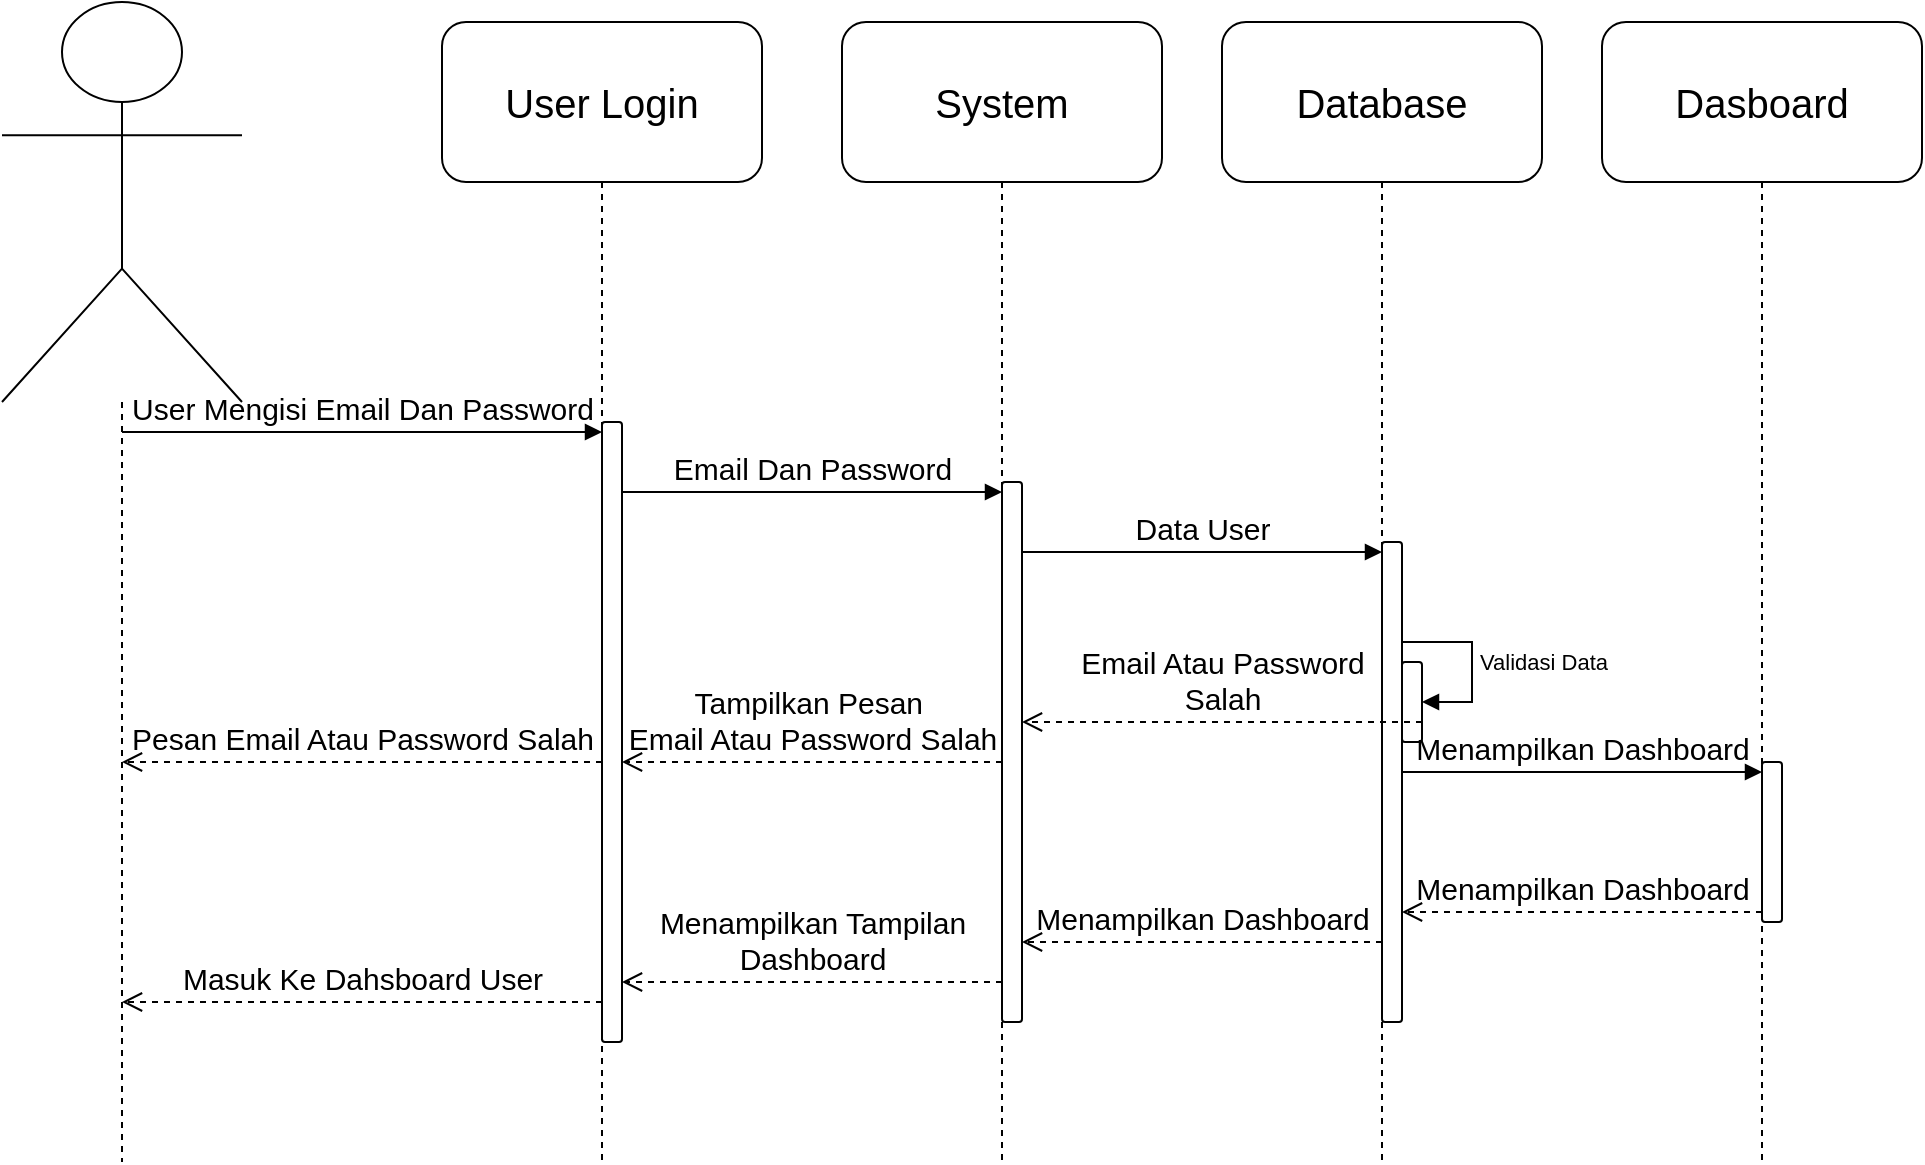 <mxfile version="22.1.16" type="github">
  <diagram name="Page-1" id="13e1069c-82ec-6db2-03f1-153e76fe0fe0">
    <mxGraphModel dx="2474" dy="1309" grid="1" gridSize="10" guides="1" tooltips="1" connect="1" arrows="1" fold="1" page="1" pageScale="1" pageWidth="1100" pageHeight="850" background="none" math="0" shadow="0">
      <root>
        <mxCell id="0" />
        <mxCell id="1" parent="0" />
        <mxCell id="xn0ObYfhN3N2uXmXBi_e-1" value="" style="shape=umlLifeline;perimeter=lifelinePerimeter;whiteSpace=wrap;html=1;container=1;dropTarget=0;collapsible=0;recursiveResize=0;outlineConnect=0;portConstraint=eastwest;newEdgeStyle={&quot;curved&quot;:0,&quot;rounded&quot;:0};participant=umlActor;size=200;labelBackgroundColor=none;rounded=1;" vertex="1" parent="1">
          <mxGeometry x="40" y="30" width="120" height="580" as="geometry" />
        </mxCell>
        <mxCell id="xn0ObYfhN3N2uXmXBi_e-2" value="&lt;font style=&quot;font-size: 20px;&quot;&gt;User Login&lt;/font&gt;" style="shape=umlLifeline;perimeter=lifelinePerimeter;whiteSpace=wrap;html=1;container=1;dropTarget=0;collapsible=0;recursiveResize=0;outlineConnect=0;portConstraint=eastwest;newEdgeStyle={&quot;curved&quot;:0,&quot;rounded&quot;:0};size=80;labelBackgroundColor=none;rounded=1;" vertex="1" parent="1">
          <mxGeometry x="260" y="40" width="160" height="570" as="geometry" />
        </mxCell>
        <mxCell id="xn0ObYfhN3N2uXmXBi_e-8" value="" style="html=1;points=[[0,0,0,0,5],[0,1,0,0,-5],[1,0,0,0,5],[1,1,0,0,-5]];perimeter=orthogonalPerimeter;outlineConnect=0;targetShapes=umlLifeline;portConstraint=eastwest;newEdgeStyle={&quot;curved&quot;:0,&quot;rounded&quot;:0};labelBackgroundColor=none;rounded=1;" vertex="1" parent="xn0ObYfhN3N2uXmXBi_e-2">
          <mxGeometry x="80" y="200" width="10" height="310" as="geometry" />
        </mxCell>
        <mxCell id="xn0ObYfhN3N2uXmXBi_e-3" value="&lt;span style=&quot;font-size: 20px;&quot;&gt;System&lt;/span&gt;" style="shape=umlLifeline;perimeter=lifelinePerimeter;whiteSpace=wrap;html=1;container=1;dropTarget=0;collapsible=0;recursiveResize=0;outlineConnect=0;portConstraint=eastwest;newEdgeStyle={&quot;curved&quot;:0,&quot;rounded&quot;:0};size=80;labelBackgroundColor=none;rounded=1;" vertex="1" parent="1">
          <mxGeometry x="460" y="40" width="160" height="570" as="geometry" />
        </mxCell>
        <mxCell id="xn0ObYfhN3N2uXmXBi_e-11" value="" style="html=1;points=[[0,0,0,0,5],[0,1,0,0,-5],[1,0,0,0,5],[1,1,0,0,-5]];perimeter=orthogonalPerimeter;outlineConnect=0;targetShapes=umlLifeline;portConstraint=eastwest;newEdgeStyle={&quot;curved&quot;:0,&quot;rounded&quot;:0};labelBackgroundColor=none;rounded=1;" vertex="1" parent="xn0ObYfhN3N2uXmXBi_e-3">
          <mxGeometry x="80" y="230" width="10" height="270" as="geometry" />
        </mxCell>
        <mxCell id="xn0ObYfhN3N2uXmXBi_e-4" value="&lt;span style=&quot;font-size: 20px;&quot;&gt;Database&lt;/span&gt;" style="shape=umlLifeline;perimeter=lifelinePerimeter;whiteSpace=wrap;html=1;container=1;dropTarget=0;collapsible=0;recursiveResize=0;outlineConnect=0;portConstraint=eastwest;newEdgeStyle={&quot;curved&quot;:0,&quot;rounded&quot;:0};size=80;labelBackgroundColor=none;rounded=1;" vertex="1" parent="1">
          <mxGeometry x="650" y="40" width="160" height="570" as="geometry" />
        </mxCell>
        <mxCell id="xn0ObYfhN3N2uXmXBi_e-14" value="" style="html=1;points=[[0,0,0,0,5],[0,1,0,0,-5],[1,0,0,0,5],[1,1,0,0,-5]];perimeter=orthogonalPerimeter;outlineConnect=0;targetShapes=umlLifeline;portConstraint=eastwest;newEdgeStyle={&quot;curved&quot;:0,&quot;rounded&quot;:0};labelBackgroundColor=none;rounded=1;" vertex="1" parent="xn0ObYfhN3N2uXmXBi_e-4">
          <mxGeometry x="80" y="260" width="10" height="240" as="geometry" />
        </mxCell>
        <mxCell id="xn0ObYfhN3N2uXmXBi_e-17" value="" style="html=1;points=[[0,0,0,0,5],[0,1,0,0,-5],[1,0,0,0,5],[1,1,0,0,-5]];perimeter=orthogonalPerimeter;outlineConnect=0;targetShapes=umlLifeline;portConstraint=eastwest;newEdgeStyle={&quot;curved&quot;:0,&quot;rounded&quot;:0};labelBackgroundColor=none;rounded=1;" vertex="1" parent="xn0ObYfhN3N2uXmXBi_e-4">
          <mxGeometry x="90" y="320" width="10" height="40" as="geometry" />
        </mxCell>
        <mxCell id="xn0ObYfhN3N2uXmXBi_e-18" value="Validasi Data" style="html=1;align=left;spacingLeft=2;endArrow=block;rounded=1;edgeStyle=orthogonalEdgeStyle;curved=0;rounded=0;labelBackgroundColor=none;fontColor=default;" edge="1" target="xn0ObYfhN3N2uXmXBi_e-17" parent="xn0ObYfhN3N2uXmXBi_e-4" source="xn0ObYfhN3N2uXmXBi_e-14">
          <mxGeometry relative="1" as="geometry">
            <mxPoint x="95" y="300" as="sourcePoint" />
            <Array as="points">
              <mxPoint x="125" y="310" />
              <mxPoint x="125" y="340" />
            </Array>
          </mxGeometry>
        </mxCell>
        <mxCell id="xn0ObYfhN3N2uXmXBi_e-5" value="&lt;span style=&quot;font-size: 20px;&quot;&gt;Dasboard&lt;/span&gt;" style="shape=umlLifeline;perimeter=lifelinePerimeter;whiteSpace=wrap;html=1;container=1;dropTarget=0;collapsible=0;recursiveResize=0;outlineConnect=0;portConstraint=eastwest;newEdgeStyle={&quot;curved&quot;:0,&quot;rounded&quot;:0};size=80;labelBackgroundColor=none;rounded=1;" vertex="1" parent="1">
          <mxGeometry x="840" y="40" width="160" height="570" as="geometry" />
        </mxCell>
        <mxCell id="xn0ObYfhN3N2uXmXBi_e-25" value="" style="html=1;points=[[0,0,0,0,5],[0,1,0,0,-5],[1,0,0,0,5],[1,1,0,0,-5]];perimeter=orthogonalPerimeter;outlineConnect=0;targetShapes=umlLifeline;portConstraint=eastwest;newEdgeStyle={&quot;curved&quot;:0,&quot;rounded&quot;:0};labelBackgroundColor=none;rounded=1;" vertex="1" parent="xn0ObYfhN3N2uXmXBi_e-5">
          <mxGeometry x="80" y="370" width="10" height="80" as="geometry" />
        </mxCell>
        <mxCell id="xn0ObYfhN3N2uXmXBi_e-9" value="&lt;font style=&quot;font-size: 15px;&quot;&gt;User Mengisi Email Dan Password&lt;/font&gt;" style="html=1;verticalAlign=bottom;endArrow=block;curved=0;rounded=1;entryX=0;entryY=0;entryDx=0;entryDy=5;labelBackgroundColor=none;fontColor=default;" edge="1" target="xn0ObYfhN3N2uXmXBi_e-8" parent="1" source="xn0ObYfhN3N2uXmXBi_e-1">
          <mxGeometry relative="1" as="geometry">
            <mxPoint x="270" y="245" as="sourcePoint" />
          </mxGeometry>
        </mxCell>
        <mxCell id="xn0ObYfhN3N2uXmXBi_e-12" value="&lt;font style=&quot;font-size: 15px;&quot;&gt;Email Dan Password&lt;/font&gt;" style="html=1;verticalAlign=bottom;endArrow=block;curved=0;rounded=1;entryX=0;entryY=0;entryDx=0;entryDy=5;labelBackgroundColor=none;fontColor=default;" edge="1" target="xn0ObYfhN3N2uXmXBi_e-11" parent="1" source="xn0ObYfhN3N2uXmXBi_e-8">
          <mxGeometry relative="1" as="geometry">
            <mxPoint x="380" y="275" as="sourcePoint" />
          </mxGeometry>
        </mxCell>
        <mxCell id="xn0ObYfhN3N2uXmXBi_e-15" value="&lt;font style=&quot;font-size: 15px;&quot;&gt;Data User&lt;/font&gt;" style="html=1;verticalAlign=bottom;endArrow=block;curved=0;rounded=1;entryX=0;entryY=0;entryDx=0;entryDy=5;labelBackgroundColor=none;fontColor=default;" edge="1" target="xn0ObYfhN3N2uXmXBi_e-14" parent="1" source="xn0ObYfhN3N2uXmXBi_e-11">
          <mxGeometry relative="1" as="geometry">
            <mxPoint x="660" y="305" as="sourcePoint" />
          </mxGeometry>
        </mxCell>
        <mxCell id="xn0ObYfhN3N2uXmXBi_e-19" value="&lt;font style=&quot;font-size: 15px;&quot;&gt;Email Atau Password&lt;br&gt;Salah&lt;/font&gt;" style="html=1;verticalAlign=bottom;endArrow=open;dashed=1;endSize=8;curved=0;rounded=1;exitX=1;exitY=0.75;exitDx=0;exitDy=0;exitPerimeter=0;labelBackgroundColor=none;fontColor=default;" edge="1" parent="1" source="xn0ObYfhN3N2uXmXBi_e-17" target="xn0ObYfhN3N2uXmXBi_e-11">
          <mxGeometry relative="1" as="geometry">
            <mxPoint x="620" y="410" as="sourcePoint" />
            <mxPoint x="560" y="390" as="targetPoint" />
          </mxGeometry>
        </mxCell>
        <mxCell id="xn0ObYfhN3N2uXmXBi_e-20" value="&lt;span style=&quot;font-size: 15px;&quot;&gt;Tampilkan Pesan&amp;nbsp;&lt;br&gt;Email Atau Password Salah&lt;br&gt;&lt;/span&gt;" style="html=1;verticalAlign=bottom;endArrow=open;dashed=1;endSize=8;curved=0;rounded=1;labelBackgroundColor=none;fontColor=default;" edge="1" parent="1" target="xn0ObYfhN3N2uXmXBi_e-8">
          <mxGeometry relative="1" as="geometry">
            <mxPoint x="540" y="410" as="sourcePoint" />
            <mxPoint x="460" y="410" as="targetPoint" />
          </mxGeometry>
        </mxCell>
        <mxCell id="xn0ObYfhN3N2uXmXBi_e-21" value="&lt;font style=&quot;font-size: 15px;&quot;&gt;Pesan Email Atau Password Salah&lt;/font&gt;" style="html=1;verticalAlign=bottom;endArrow=open;dashed=1;endSize=8;curved=0;rounded=1;labelBackgroundColor=none;fontColor=default;" edge="1" parent="1" target="xn0ObYfhN3N2uXmXBi_e-1">
          <mxGeometry relative="1" as="geometry">
            <mxPoint x="340" y="410" as="sourcePoint" />
            <mxPoint x="260" y="410" as="targetPoint" />
          </mxGeometry>
        </mxCell>
        <mxCell id="xn0ObYfhN3N2uXmXBi_e-26" value="&lt;font style=&quot;font-size: 15px;&quot;&gt;Menampilkan Dashboard&lt;/font&gt;" style="html=1;verticalAlign=bottom;endArrow=block;curved=0;rounded=1;entryX=0;entryY=0;entryDx=0;entryDy=5;labelBackgroundColor=none;fontColor=default;" edge="1" target="xn0ObYfhN3N2uXmXBi_e-25" parent="1" source="xn0ObYfhN3N2uXmXBi_e-14">
          <mxGeometry relative="1" as="geometry">
            <mxPoint x="850" y="415" as="sourcePoint" />
          </mxGeometry>
        </mxCell>
        <mxCell id="xn0ObYfhN3N2uXmXBi_e-27" value="&lt;font style=&quot;font-size: 15px;&quot;&gt;Menampilkan Dashboard&lt;/font&gt;" style="html=1;verticalAlign=bottom;endArrow=open;dashed=1;endSize=8;curved=0;rounded=1;exitX=0;exitY=1;exitDx=0;exitDy=-5;labelBackgroundColor=none;fontColor=default;" edge="1" source="xn0ObYfhN3N2uXmXBi_e-25" parent="1" target="xn0ObYfhN3N2uXmXBi_e-14">
          <mxGeometry relative="1" as="geometry">
            <mxPoint x="850" y="485" as="targetPoint" />
          </mxGeometry>
        </mxCell>
        <mxCell id="xn0ObYfhN3N2uXmXBi_e-28" value="&lt;font style=&quot;font-size: 15px;&quot;&gt;Menampilkan Dashboard&lt;/font&gt;" style="html=1;verticalAlign=bottom;endArrow=open;dashed=1;endSize=8;curved=0;rounded=1;labelBackgroundColor=none;fontColor=default;" edge="1" parent="1" target="xn0ObYfhN3N2uXmXBi_e-11">
          <mxGeometry relative="1" as="geometry">
            <mxPoint x="730" y="500" as="sourcePoint" />
            <mxPoint x="650" y="500" as="targetPoint" />
          </mxGeometry>
        </mxCell>
        <mxCell id="xn0ObYfhN3N2uXmXBi_e-29" value="&lt;font style=&quot;font-size: 15px;&quot;&gt;Menampilkan Tampilan &lt;br&gt;Dashboard&lt;/font&gt;" style="html=1;verticalAlign=bottom;endArrow=open;dashed=1;endSize=8;curved=0;rounded=1;labelBackgroundColor=none;fontColor=default;" edge="1" parent="1" target="xn0ObYfhN3N2uXmXBi_e-8">
          <mxGeometry relative="1" as="geometry">
            <mxPoint x="540" y="520" as="sourcePoint" />
            <mxPoint x="460" y="520" as="targetPoint" />
          </mxGeometry>
        </mxCell>
        <mxCell id="xn0ObYfhN3N2uXmXBi_e-30" value="&lt;font style=&quot;font-size: 15px;&quot;&gt;Masuk Ke Dahsboard User&lt;/font&gt;" style="html=1;verticalAlign=bottom;endArrow=open;dashed=1;endSize=8;curved=0;rounded=1;labelBackgroundColor=none;fontColor=default;" edge="1" parent="1" target="xn0ObYfhN3N2uXmXBi_e-1">
          <mxGeometry relative="1" as="geometry">
            <mxPoint x="340" y="530" as="sourcePoint" />
            <mxPoint x="260" y="530" as="targetPoint" />
          </mxGeometry>
        </mxCell>
      </root>
    </mxGraphModel>
  </diagram>
</mxfile>
